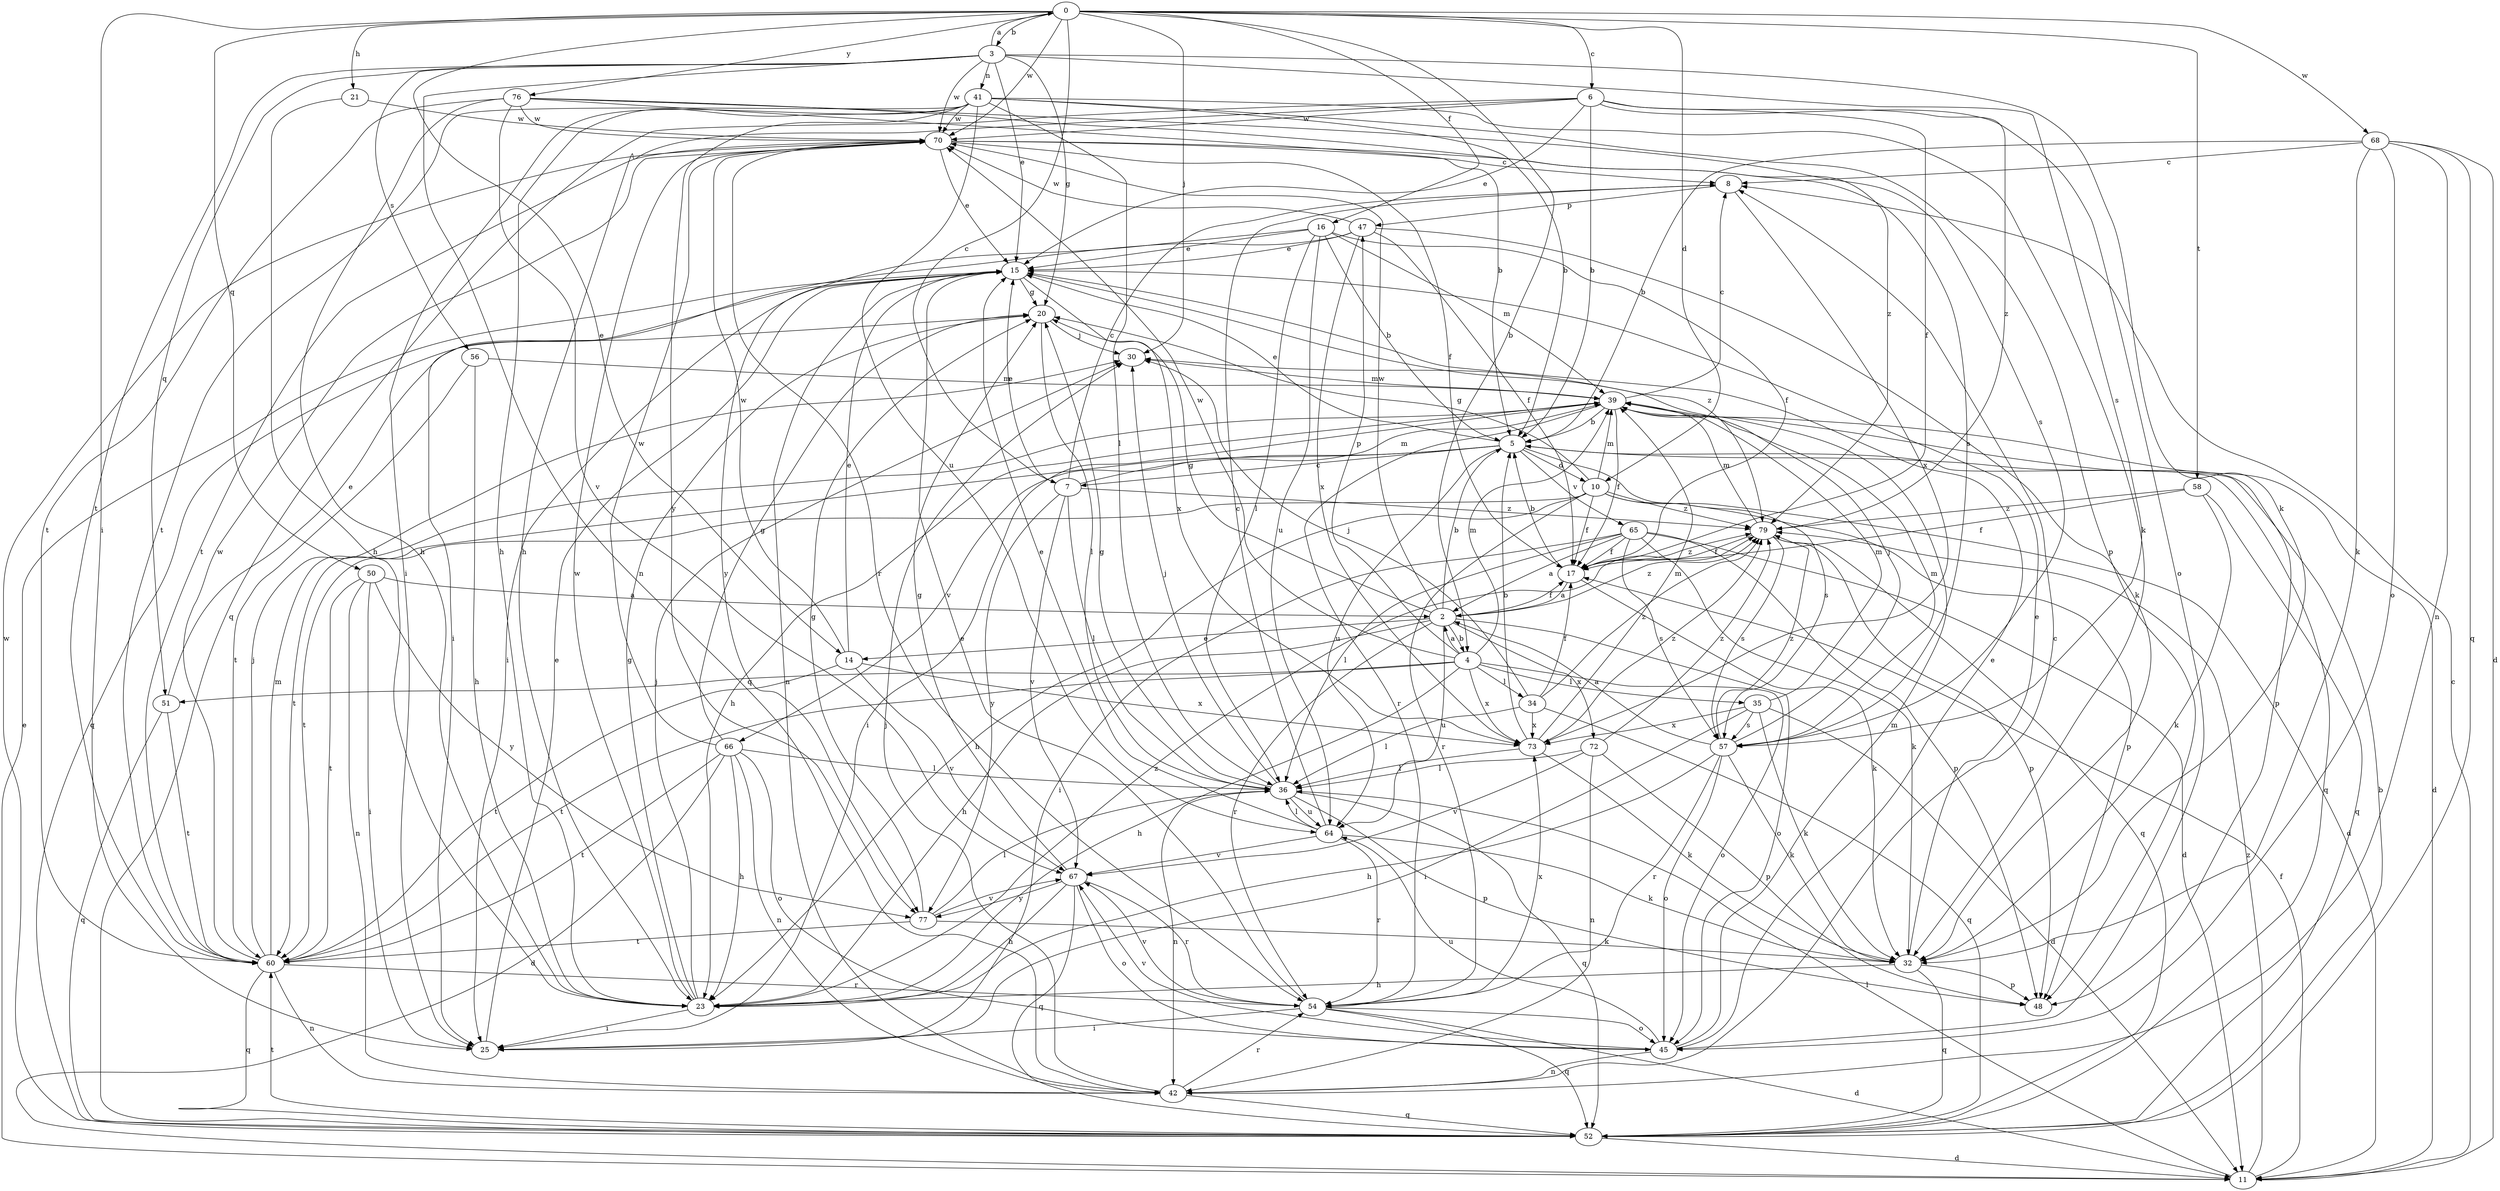 strict digraph  {
0;
2;
3;
4;
5;
6;
7;
8;
10;
11;
14;
15;
16;
17;
20;
21;
23;
25;
30;
32;
34;
35;
36;
39;
41;
42;
45;
47;
48;
50;
51;
52;
54;
56;
57;
58;
60;
64;
65;
66;
67;
68;
70;
72;
73;
76;
77;
79;
0 -> 3  [label=b];
0 -> 4  [label=b];
0 -> 6  [label=c];
0 -> 7  [label=c];
0 -> 10  [label=d];
0 -> 14  [label=e];
0 -> 16  [label=f];
0 -> 21  [label=h];
0 -> 25  [label=i];
0 -> 30  [label=j];
0 -> 50  [label=q];
0 -> 58  [label=t];
0 -> 68  [label=w];
0 -> 70  [label=w];
0 -> 76  [label=y];
2 -> 4  [label=b];
2 -> 5  [label=b];
2 -> 14  [label=e];
2 -> 17  [label=f];
2 -> 20  [label=g];
2 -> 23  [label=h];
2 -> 45  [label=o];
2 -> 54  [label=r];
2 -> 64  [label=u];
2 -> 70  [label=w];
2 -> 72  [label=x];
2 -> 79  [label=z];
3 -> 0  [label=a];
3 -> 15  [label=e];
3 -> 20  [label=g];
3 -> 32  [label=k];
3 -> 41  [label=n];
3 -> 42  [label=n];
3 -> 51  [label=q];
3 -> 56  [label=s];
3 -> 57  [label=s];
3 -> 60  [label=t];
3 -> 70  [label=w];
4 -> 2  [label=a];
4 -> 23  [label=h];
4 -> 34  [label=l];
4 -> 35  [label=l];
4 -> 39  [label=m];
4 -> 45  [label=o];
4 -> 47  [label=p];
4 -> 51  [label=q];
4 -> 60  [label=t];
4 -> 70  [label=w];
4 -> 73  [label=x];
5 -> 7  [label=c];
5 -> 10  [label=d];
5 -> 15  [label=e];
5 -> 52  [label=q];
5 -> 57  [label=s];
5 -> 60  [label=t];
5 -> 64  [label=u];
5 -> 65  [label=v];
5 -> 66  [label=v];
6 -> 5  [label=b];
6 -> 15  [label=e];
6 -> 17  [label=f];
6 -> 23  [label=h];
6 -> 45  [label=o];
6 -> 52  [label=q];
6 -> 70  [label=w];
6 -> 79  [label=z];
7 -> 8  [label=c];
7 -> 15  [label=e];
7 -> 36  [label=l];
7 -> 39  [label=m];
7 -> 67  [label=v];
7 -> 77  [label=y];
7 -> 79  [label=z];
8 -> 47  [label=p];
8 -> 73  [label=x];
10 -> 11  [label=d];
10 -> 17  [label=f];
10 -> 20  [label=g];
10 -> 23  [label=h];
10 -> 39  [label=m];
10 -> 48  [label=p];
10 -> 54  [label=r];
10 -> 60  [label=t];
10 -> 79  [label=z];
11 -> 8  [label=c];
11 -> 15  [label=e];
11 -> 17  [label=f];
11 -> 36  [label=l];
11 -> 79  [label=z];
14 -> 15  [label=e];
14 -> 60  [label=t];
14 -> 67  [label=v];
14 -> 70  [label=w];
14 -> 73  [label=x];
15 -> 20  [label=g];
15 -> 25  [label=i];
15 -> 42  [label=n];
15 -> 73  [label=x];
15 -> 79  [label=z];
16 -> 5  [label=b];
16 -> 15  [label=e];
16 -> 17  [label=f];
16 -> 36  [label=l];
16 -> 39  [label=m];
16 -> 64  [label=u];
16 -> 77  [label=y];
17 -> 2  [label=a];
17 -> 5  [label=b];
17 -> 32  [label=k];
17 -> 79  [label=z];
20 -> 30  [label=j];
20 -> 36  [label=l];
20 -> 52  [label=q];
21 -> 23  [label=h];
21 -> 70  [label=w];
23 -> 20  [label=g];
23 -> 25  [label=i];
23 -> 30  [label=j];
23 -> 70  [label=w];
23 -> 79  [label=z];
25 -> 15  [label=e];
30 -> 39  [label=m];
32 -> 15  [label=e];
32 -> 23  [label=h];
32 -> 48  [label=p];
32 -> 52  [label=q];
34 -> 17  [label=f];
34 -> 30  [label=j];
34 -> 36  [label=l];
34 -> 52  [label=q];
34 -> 73  [label=x];
34 -> 79  [label=z];
35 -> 11  [label=d];
35 -> 25  [label=i];
35 -> 32  [label=k];
35 -> 39  [label=m];
35 -> 57  [label=s];
35 -> 73  [label=x];
36 -> 20  [label=g];
36 -> 30  [label=j];
36 -> 42  [label=n];
36 -> 48  [label=p];
36 -> 52  [label=q];
36 -> 64  [label=u];
39 -> 5  [label=b];
39 -> 8  [label=c];
39 -> 11  [label=d];
39 -> 17  [label=f];
39 -> 23  [label=h];
39 -> 25  [label=i];
39 -> 48  [label=p];
39 -> 54  [label=r];
41 -> 5  [label=b];
41 -> 23  [label=h];
41 -> 25  [label=i];
41 -> 32  [label=k];
41 -> 36  [label=l];
41 -> 48  [label=p];
41 -> 60  [label=t];
41 -> 64  [label=u];
41 -> 70  [label=w];
41 -> 77  [label=y];
42 -> 8  [label=c];
42 -> 30  [label=j];
42 -> 52  [label=q];
42 -> 54  [label=r];
45 -> 15  [label=e];
45 -> 39  [label=m];
45 -> 42  [label=n];
45 -> 64  [label=u];
45 -> 67  [label=v];
47 -> 15  [label=e];
47 -> 17  [label=f];
47 -> 25  [label=i];
47 -> 32  [label=k];
47 -> 70  [label=w];
47 -> 73  [label=x];
50 -> 2  [label=a];
50 -> 25  [label=i];
50 -> 42  [label=n];
50 -> 60  [label=t];
50 -> 77  [label=y];
51 -> 15  [label=e];
51 -> 52  [label=q];
51 -> 60  [label=t];
52 -> 5  [label=b];
52 -> 11  [label=d];
52 -> 60  [label=t];
52 -> 70  [label=w];
54 -> 11  [label=d];
54 -> 15  [label=e];
54 -> 25  [label=i];
54 -> 45  [label=o];
54 -> 52  [label=q];
54 -> 67  [label=v];
54 -> 73  [label=x];
56 -> 23  [label=h];
56 -> 39  [label=m];
56 -> 60  [label=t];
57 -> 2  [label=a];
57 -> 23  [label=h];
57 -> 30  [label=j];
57 -> 32  [label=k];
57 -> 39  [label=m];
57 -> 45  [label=o];
57 -> 54  [label=r];
57 -> 79  [label=z];
58 -> 17  [label=f];
58 -> 32  [label=k];
58 -> 52  [label=q];
58 -> 79  [label=z];
60 -> 30  [label=j];
60 -> 39  [label=m];
60 -> 42  [label=n];
60 -> 52  [label=q];
60 -> 54  [label=r];
60 -> 70  [label=w];
64 -> 8  [label=c];
64 -> 15  [label=e];
64 -> 32  [label=k];
64 -> 36  [label=l];
64 -> 54  [label=r];
64 -> 67  [label=v];
65 -> 2  [label=a];
65 -> 11  [label=d];
65 -> 17  [label=f];
65 -> 25  [label=i];
65 -> 32  [label=k];
65 -> 36  [label=l];
65 -> 48  [label=p];
65 -> 57  [label=s];
66 -> 11  [label=d];
66 -> 20  [label=g];
66 -> 23  [label=h];
66 -> 36  [label=l];
66 -> 42  [label=n];
66 -> 45  [label=o];
66 -> 60  [label=t];
66 -> 70  [label=w];
67 -> 20  [label=g];
67 -> 23  [label=h];
67 -> 45  [label=o];
67 -> 52  [label=q];
67 -> 54  [label=r];
67 -> 77  [label=y];
68 -> 5  [label=b];
68 -> 8  [label=c];
68 -> 11  [label=d];
68 -> 32  [label=k];
68 -> 42  [label=n];
68 -> 45  [label=o];
68 -> 52  [label=q];
70 -> 8  [label=c];
70 -> 15  [label=e];
70 -> 17  [label=f];
70 -> 54  [label=r];
70 -> 57  [label=s];
70 -> 60  [label=t];
72 -> 36  [label=l];
72 -> 42  [label=n];
72 -> 48  [label=p];
72 -> 67  [label=v];
72 -> 79  [label=z];
73 -> 5  [label=b];
73 -> 32  [label=k];
73 -> 36  [label=l];
73 -> 39  [label=m];
73 -> 79  [label=z];
76 -> 5  [label=b];
76 -> 23  [label=h];
76 -> 57  [label=s];
76 -> 60  [label=t];
76 -> 67  [label=v];
76 -> 70  [label=w];
76 -> 79  [label=z];
77 -> 20  [label=g];
77 -> 32  [label=k];
77 -> 36  [label=l];
77 -> 60  [label=t];
77 -> 67  [label=v];
79 -> 17  [label=f];
79 -> 39  [label=m];
79 -> 48  [label=p];
79 -> 52  [label=q];
79 -> 57  [label=s];
}
